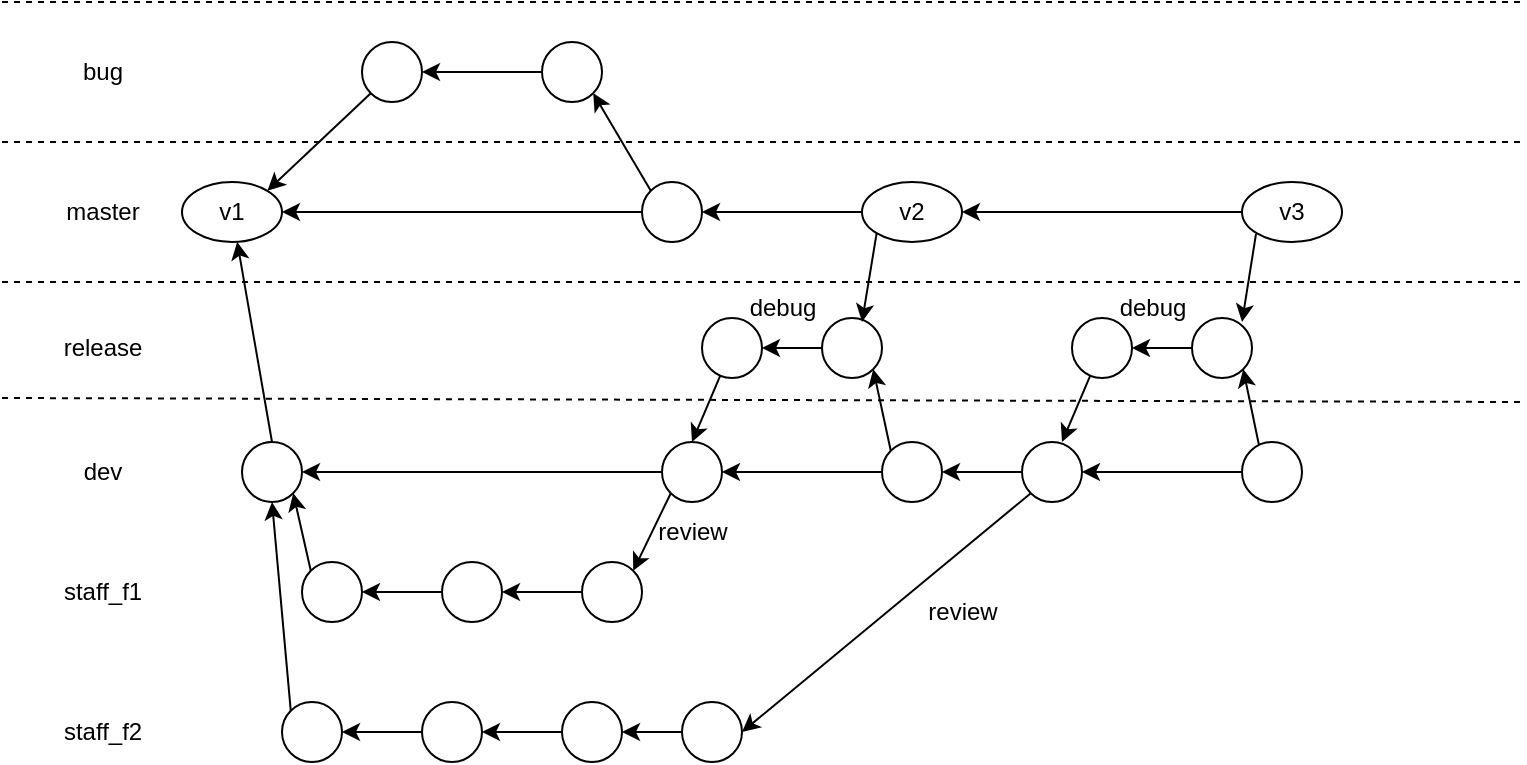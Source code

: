 <mxfile version="24.0.4" type="device">
  <diagram name="第 1 页" id="QB72SZdV8wnKL1cU7O5G">
    <mxGraphModel dx="954" dy="715" grid="1" gridSize="10" guides="1" tooltips="1" connect="1" arrows="1" fold="1" page="1" pageScale="1" pageWidth="827" pageHeight="1169" math="0" shadow="0">
      <root>
        <mxCell id="0" />
        <mxCell id="1" parent="0" />
        <mxCell id="ZNn1JkBEAF4gP1HVH14e-1" value="master" style="text;html=1;align=center;verticalAlign=middle;resizable=0;points=[];autosize=1;strokeColor=none;fillColor=none;" parent="1" vertex="1">
          <mxGeometry x="180" y="350" width="60" height="30" as="geometry" />
        </mxCell>
        <mxCell id="ZNn1JkBEAF4gP1HVH14e-2" value="release" style="text;html=1;align=center;verticalAlign=middle;resizable=0;points=[];autosize=1;strokeColor=none;fillColor=none;" parent="1" vertex="1">
          <mxGeometry x="180" y="418" width="60" height="30" as="geometry" />
        </mxCell>
        <mxCell id="ZNn1JkBEAF4gP1HVH14e-3" value="dev" style="text;html=1;align=center;verticalAlign=middle;resizable=0;points=[];autosize=1;strokeColor=none;fillColor=none;" parent="1" vertex="1">
          <mxGeometry x="190" y="480" width="40" height="30" as="geometry" />
        </mxCell>
        <mxCell id="ZNn1JkBEAF4gP1HVH14e-4" value="staff_f1" style="text;html=1;align=center;verticalAlign=middle;resizable=0;points=[];autosize=1;strokeColor=none;fillColor=none;" parent="1" vertex="1">
          <mxGeometry x="180" y="540" width="60" height="30" as="geometry" />
        </mxCell>
        <mxCell id="ZNn1JkBEAF4gP1HVH14e-5" value="staff_f2" style="text;html=1;align=center;verticalAlign=middle;resizable=0;points=[];autosize=1;strokeColor=none;fillColor=none;" parent="1" vertex="1">
          <mxGeometry x="180" y="610" width="60" height="30" as="geometry" />
        </mxCell>
        <mxCell id="ZNn1JkBEAF4gP1HVH14e-6" value="v1" style="ellipse;whiteSpace=wrap;html=1;" parent="1" vertex="1">
          <mxGeometry x="250" y="350" width="50" height="30" as="geometry" />
        </mxCell>
        <mxCell id="ZNn1JkBEAF4gP1HVH14e-12" style="rounded=0;orthogonalLoop=1;jettySize=auto;html=1;exitX=0.5;exitY=0;exitDx=0;exitDy=0;" parent="1" source="ZNn1JkBEAF4gP1HVH14e-11" target="ZNn1JkBEAF4gP1HVH14e-6" edge="1">
          <mxGeometry relative="1" as="geometry" />
        </mxCell>
        <mxCell id="ZNn1JkBEAF4gP1HVH14e-11" value="" style="ellipse;whiteSpace=wrap;html=1;" parent="1" vertex="1">
          <mxGeometry x="280" y="480" width="30" height="30" as="geometry" />
        </mxCell>
        <mxCell id="ZNn1JkBEAF4gP1HVH14e-13" value="" style="ellipse;whiteSpace=wrap;html=1;" parent="1" vertex="1">
          <mxGeometry x="310" y="540" width="30" height="30" as="geometry" />
        </mxCell>
        <mxCell id="ZNn1JkBEAF4gP1HVH14e-16" style="rounded=0;orthogonalLoop=1;jettySize=auto;html=1;exitX=0;exitY=0;exitDx=0;exitDy=0;entryX=0.5;entryY=1;entryDx=0;entryDy=0;" parent="1" source="ZNn1JkBEAF4gP1HVH14e-14" target="ZNn1JkBEAF4gP1HVH14e-11" edge="1">
          <mxGeometry relative="1" as="geometry" />
        </mxCell>
        <mxCell id="ZNn1JkBEAF4gP1HVH14e-14" value="" style="ellipse;whiteSpace=wrap;html=1;" parent="1" vertex="1">
          <mxGeometry x="300" y="610" width="30" height="30" as="geometry" />
        </mxCell>
        <mxCell id="ZNn1JkBEAF4gP1HVH14e-15" style="rounded=0;orthogonalLoop=1;jettySize=auto;html=1;exitX=0;exitY=0;exitDx=0;exitDy=0;entryX=1;entryY=1;entryDx=0;entryDy=0;" parent="1" source="ZNn1JkBEAF4gP1HVH14e-13" target="ZNn1JkBEAF4gP1HVH14e-11" edge="1">
          <mxGeometry relative="1" as="geometry" />
        </mxCell>
        <mxCell id="ZNn1JkBEAF4gP1HVH14e-27" value="" style="edgeStyle=orthogonalEdgeStyle;rounded=0;orthogonalLoop=1;jettySize=auto;html=1;" parent="1" source="ZNn1JkBEAF4gP1HVH14e-17" target="ZNn1JkBEAF4gP1HVH14e-13" edge="1">
          <mxGeometry relative="1" as="geometry" />
        </mxCell>
        <mxCell id="ZNn1JkBEAF4gP1HVH14e-17" value="" style="ellipse;whiteSpace=wrap;html=1;" parent="1" vertex="1">
          <mxGeometry x="380" y="540" width="30" height="30" as="geometry" />
        </mxCell>
        <mxCell id="ZNn1JkBEAF4gP1HVH14e-28" value="" style="edgeStyle=orthogonalEdgeStyle;rounded=0;orthogonalLoop=1;jettySize=auto;html=1;" parent="1" source="ZNn1JkBEAF4gP1HVH14e-18" target="ZNn1JkBEAF4gP1HVH14e-17" edge="1">
          <mxGeometry relative="1" as="geometry" />
        </mxCell>
        <mxCell id="ZNn1JkBEAF4gP1HVH14e-18" value="" style="ellipse;whiteSpace=wrap;html=1;" parent="1" vertex="1">
          <mxGeometry x="450" y="540" width="30" height="30" as="geometry" />
        </mxCell>
        <mxCell id="ZNn1JkBEAF4gP1HVH14e-24" value="" style="edgeStyle=orthogonalEdgeStyle;rounded=0;orthogonalLoop=1;jettySize=auto;html=1;" parent="1" source="ZNn1JkBEAF4gP1HVH14e-19" target="ZNn1JkBEAF4gP1HVH14e-14" edge="1">
          <mxGeometry relative="1" as="geometry" />
        </mxCell>
        <mxCell id="ZNn1JkBEAF4gP1HVH14e-19" value="" style="ellipse;whiteSpace=wrap;html=1;" parent="1" vertex="1">
          <mxGeometry x="370" y="610" width="30" height="30" as="geometry" />
        </mxCell>
        <mxCell id="ZNn1JkBEAF4gP1HVH14e-25" value="" style="edgeStyle=orthogonalEdgeStyle;rounded=0;orthogonalLoop=1;jettySize=auto;html=1;" parent="1" source="ZNn1JkBEAF4gP1HVH14e-20" target="ZNn1JkBEAF4gP1HVH14e-19" edge="1">
          <mxGeometry relative="1" as="geometry" />
        </mxCell>
        <mxCell id="ZNn1JkBEAF4gP1HVH14e-20" value="" style="ellipse;whiteSpace=wrap;html=1;" parent="1" vertex="1">
          <mxGeometry x="440" y="610" width="30" height="30" as="geometry" />
        </mxCell>
        <mxCell id="ZNn1JkBEAF4gP1HVH14e-26" value="" style="edgeStyle=orthogonalEdgeStyle;rounded=0;orthogonalLoop=1;jettySize=auto;html=1;" parent="1" source="ZNn1JkBEAF4gP1HVH14e-21" target="ZNn1JkBEAF4gP1HVH14e-20" edge="1">
          <mxGeometry relative="1" as="geometry" />
        </mxCell>
        <mxCell id="ZNn1JkBEAF4gP1HVH14e-21" value="" style="ellipse;whiteSpace=wrap;html=1;" parent="1" vertex="1">
          <mxGeometry x="500" y="610" width="30" height="30" as="geometry" />
        </mxCell>
        <mxCell id="ZNn1JkBEAF4gP1HVH14e-30" style="rounded=0;orthogonalLoop=1;jettySize=auto;html=1;exitX=0;exitY=1;exitDx=0;exitDy=0;entryX=1;entryY=0;entryDx=0;entryDy=0;" parent="1" source="ZNn1JkBEAF4gP1HVH14e-29" target="ZNn1JkBEAF4gP1HVH14e-18" edge="1">
          <mxGeometry relative="1" as="geometry" />
        </mxCell>
        <mxCell id="lT3R3b1YYJkWuDHnjJL1-2" style="edgeStyle=orthogonalEdgeStyle;rounded=0;orthogonalLoop=1;jettySize=auto;html=1;exitX=0;exitY=0.5;exitDx=0;exitDy=0;entryX=1;entryY=0.5;entryDx=0;entryDy=0;" parent="1" source="ZNn1JkBEAF4gP1HVH14e-29" target="ZNn1JkBEAF4gP1HVH14e-11" edge="1">
          <mxGeometry relative="1" as="geometry" />
        </mxCell>
        <mxCell id="ZNn1JkBEAF4gP1HVH14e-29" value="" style="ellipse;whiteSpace=wrap;html=1;" parent="1" vertex="1">
          <mxGeometry x="490" y="480" width="30" height="30" as="geometry" />
        </mxCell>
        <mxCell id="ZNn1JkBEAF4gP1HVH14e-31" value="review" style="text;html=1;align=center;verticalAlign=middle;resizable=0;points=[];autosize=1;strokeColor=none;fillColor=none;" parent="1" vertex="1">
          <mxGeometry x="475" y="510" width="60" height="30" as="geometry" />
        </mxCell>
        <mxCell id="ZNn1JkBEAF4gP1HVH14e-32" value="" style="endArrow=none;dashed=1;html=1;rounded=0;" parent="1" edge="1">
          <mxGeometry width="50" height="50" relative="1" as="geometry">
            <mxPoint x="160" y="458" as="sourcePoint" />
            <mxPoint x="920" y="460" as="targetPoint" />
          </mxGeometry>
        </mxCell>
        <mxCell id="ZNn1JkBEAF4gP1HVH14e-36" value="" style="rounded=0;orthogonalLoop=1;jettySize=auto;html=1;entryX=0.5;entryY=0;entryDx=0;entryDy=0;" parent="1" source="ZNn1JkBEAF4gP1HVH14e-34" target="ZNn1JkBEAF4gP1HVH14e-29" edge="1">
          <mxGeometry relative="1" as="geometry">
            <mxPoint x="505" y="490" as="targetPoint" />
          </mxGeometry>
        </mxCell>
        <mxCell id="ZNn1JkBEAF4gP1HVH14e-34" value="" style="ellipse;whiteSpace=wrap;html=1;" parent="1" vertex="1">
          <mxGeometry x="510" y="418" width="30" height="30" as="geometry" />
        </mxCell>
        <mxCell id="ZNn1JkBEAF4gP1HVH14e-38" value="" style="edgeStyle=orthogonalEdgeStyle;rounded=0;orthogonalLoop=1;jettySize=auto;html=1;" parent="1" source="ZNn1JkBEAF4gP1HVH14e-37" target="ZNn1JkBEAF4gP1HVH14e-34" edge="1">
          <mxGeometry relative="1" as="geometry" />
        </mxCell>
        <mxCell id="ZNn1JkBEAF4gP1HVH14e-37" value="" style="ellipse;whiteSpace=wrap;html=1;" parent="1" vertex="1">
          <mxGeometry x="570" y="418" width="30" height="30" as="geometry" />
        </mxCell>
        <mxCell id="ZNn1JkBEAF4gP1HVH14e-39" value="debug" style="text;html=1;align=center;verticalAlign=middle;resizable=0;points=[];autosize=1;strokeColor=none;fillColor=none;" parent="1" vertex="1">
          <mxGeometry x="520" y="398" width="60" height="30" as="geometry" />
        </mxCell>
        <mxCell id="ZNn1JkBEAF4gP1HVH14e-41" style="rounded=0;orthogonalLoop=1;jettySize=auto;html=1;exitX=0;exitY=0;exitDx=0;exitDy=0;entryX=1;entryY=1;entryDx=0;entryDy=0;" parent="1" source="ZNn1JkBEAF4gP1HVH14e-40" target="ZNn1JkBEAF4gP1HVH14e-37" edge="1">
          <mxGeometry relative="1" as="geometry">
            <mxPoint x="604.143" y="470" as="targetPoint" />
          </mxGeometry>
        </mxCell>
        <mxCell id="lT3R3b1YYJkWuDHnjJL1-3" style="edgeStyle=orthogonalEdgeStyle;rounded=0;orthogonalLoop=1;jettySize=auto;html=1;exitX=0;exitY=0.5;exitDx=0;exitDy=0;entryX=1;entryY=0.5;entryDx=0;entryDy=0;" parent="1" source="ZNn1JkBEAF4gP1HVH14e-40" target="ZNn1JkBEAF4gP1HVH14e-29" edge="1">
          <mxGeometry relative="1" as="geometry" />
        </mxCell>
        <mxCell id="ZNn1JkBEAF4gP1HVH14e-40" value="" style="ellipse;whiteSpace=wrap;html=1;" parent="1" vertex="1">
          <mxGeometry x="600" y="480" width="30" height="30" as="geometry" />
        </mxCell>
        <mxCell id="lT3R3b1YYJkWuDHnjJL1-1" value="" style="edgeStyle=orthogonalEdgeStyle;rounded=0;orthogonalLoop=1;jettySize=auto;html=1;" parent="1" source="ZNn1JkBEAF4gP1HVH14e-43" edge="1">
          <mxGeometry relative="1" as="geometry">
            <mxPoint x="510" y="365" as="targetPoint" />
          </mxGeometry>
        </mxCell>
        <mxCell id="ZNn1JkBEAF4gP1HVH14e-43" value="v2" style="ellipse;whiteSpace=wrap;html=1;" parent="1" vertex="1">
          <mxGeometry x="590" y="350" width="50" height="30" as="geometry" />
        </mxCell>
        <mxCell id="ZNn1JkBEAF4gP1HVH14e-44" style="rounded=0;orthogonalLoop=1;jettySize=auto;html=1;exitX=0;exitY=1;exitDx=0;exitDy=0;" parent="1" source="ZNn1JkBEAF4gP1HVH14e-43" edge="1">
          <mxGeometry relative="1" as="geometry">
            <mxPoint x="590" y="420" as="targetPoint" />
          </mxGeometry>
        </mxCell>
        <mxCell id="ZNn1JkBEAF4gP1HVH14e-45" value="" style="endArrow=none;dashed=1;html=1;rounded=0;" parent="1" edge="1">
          <mxGeometry width="50" height="50" relative="1" as="geometry">
            <mxPoint x="160" y="400" as="sourcePoint" />
            <mxPoint x="920" y="400" as="targetPoint" />
          </mxGeometry>
        </mxCell>
        <mxCell id="lT3R3b1YYJkWuDHnjJL1-6" value="" style="edgeStyle=orthogonalEdgeStyle;rounded=0;orthogonalLoop=1;jettySize=auto;html=1;" parent="1" source="lT3R3b1YYJkWuDHnjJL1-5" target="ZNn1JkBEAF4gP1HVH14e-40" edge="1">
          <mxGeometry relative="1" as="geometry" />
        </mxCell>
        <mxCell id="lT3R3b1YYJkWuDHnjJL1-7" style="rounded=0;orthogonalLoop=1;jettySize=auto;html=1;exitX=0;exitY=1;exitDx=0;exitDy=0;entryX=1;entryY=0.5;entryDx=0;entryDy=0;" parent="1" source="lT3R3b1YYJkWuDHnjJL1-5" target="ZNn1JkBEAF4gP1HVH14e-21" edge="1">
          <mxGeometry relative="1" as="geometry" />
        </mxCell>
        <mxCell id="lT3R3b1YYJkWuDHnjJL1-5" value="" style="ellipse;whiteSpace=wrap;html=1;" parent="1" vertex="1">
          <mxGeometry x="670" y="480" width="30" height="30" as="geometry" />
        </mxCell>
        <mxCell id="lT3R3b1YYJkWuDHnjJL1-8" value="" style="rounded=0;orthogonalLoop=1;jettySize=auto;html=1;entryX=0.5;entryY=0;entryDx=0;entryDy=0;" parent="1" source="lT3R3b1YYJkWuDHnjJL1-9" edge="1">
          <mxGeometry relative="1" as="geometry">
            <mxPoint x="690" y="480" as="targetPoint" />
          </mxGeometry>
        </mxCell>
        <mxCell id="lT3R3b1YYJkWuDHnjJL1-9" value="" style="ellipse;whiteSpace=wrap;html=1;" parent="1" vertex="1">
          <mxGeometry x="695" y="418" width="30" height="30" as="geometry" />
        </mxCell>
        <mxCell id="lT3R3b1YYJkWuDHnjJL1-10" value="" style="edgeStyle=orthogonalEdgeStyle;rounded=0;orthogonalLoop=1;jettySize=auto;html=1;" parent="1" source="lT3R3b1YYJkWuDHnjJL1-11" target="lT3R3b1YYJkWuDHnjJL1-9" edge="1">
          <mxGeometry relative="1" as="geometry" />
        </mxCell>
        <mxCell id="lT3R3b1YYJkWuDHnjJL1-11" value="" style="ellipse;whiteSpace=wrap;html=1;" parent="1" vertex="1">
          <mxGeometry x="755" y="418" width="30" height="30" as="geometry" />
        </mxCell>
        <mxCell id="lT3R3b1YYJkWuDHnjJL1-12" style="rounded=0;orthogonalLoop=1;jettySize=auto;html=1;exitX=0;exitY=0;exitDx=0;exitDy=0;entryX=1;entryY=1;entryDx=0;entryDy=0;" parent="1" target="lT3R3b1YYJkWuDHnjJL1-11" edge="1">
          <mxGeometry relative="1" as="geometry">
            <mxPoint x="789.143" y="470" as="targetPoint" />
            <mxPoint x="789" y="484" as="sourcePoint" />
          </mxGeometry>
        </mxCell>
        <mxCell id="lT3R3b1YYJkWuDHnjJL1-13" value="debug" style="text;html=1;align=center;verticalAlign=middle;resizable=0;points=[];autosize=1;strokeColor=none;fillColor=none;" parent="1" vertex="1">
          <mxGeometry x="705" y="398" width="60" height="30" as="geometry" />
        </mxCell>
        <mxCell id="lT3R3b1YYJkWuDHnjJL1-17" value="" style="edgeStyle=orthogonalEdgeStyle;rounded=0;orthogonalLoop=1;jettySize=auto;html=1;" parent="1" source="lT3R3b1YYJkWuDHnjJL1-16" target="lT3R3b1YYJkWuDHnjJL1-5" edge="1">
          <mxGeometry relative="1" as="geometry" />
        </mxCell>
        <mxCell id="lT3R3b1YYJkWuDHnjJL1-16" value="" style="ellipse;whiteSpace=wrap;html=1;" parent="1" vertex="1">
          <mxGeometry x="780" y="480" width="30" height="30" as="geometry" />
        </mxCell>
        <mxCell id="lT3R3b1YYJkWuDHnjJL1-21" style="edgeStyle=orthogonalEdgeStyle;rounded=0;orthogonalLoop=1;jettySize=auto;html=1;exitX=0;exitY=0.5;exitDx=0;exitDy=0;entryX=1;entryY=0.5;entryDx=0;entryDy=0;" parent="1" source="lT3R3b1YYJkWuDHnjJL1-18" target="ZNn1JkBEAF4gP1HVH14e-43" edge="1">
          <mxGeometry relative="1" as="geometry" />
        </mxCell>
        <mxCell id="lT3R3b1YYJkWuDHnjJL1-18" value="v3" style="ellipse;whiteSpace=wrap;html=1;" parent="1" vertex="1">
          <mxGeometry x="780" y="350" width="50" height="30" as="geometry" />
        </mxCell>
        <mxCell id="lT3R3b1YYJkWuDHnjJL1-19" style="rounded=0;orthogonalLoop=1;jettySize=auto;html=1;exitX=0;exitY=1;exitDx=0;exitDy=0;" parent="1" edge="1">
          <mxGeometry relative="1" as="geometry">
            <mxPoint x="780" y="420" as="targetPoint" />
            <mxPoint x="787" y="376" as="sourcePoint" />
          </mxGeometry>
        </mxCell>
        <mxCell id="lT3R3b1YYJkWuDHnjJL1-22" value="review" style="text;html=1;align=center;verticalAlign=middle;resizable=0;points=[];autosize=1;strokeColor=none;fillColor=none;" parent="1" vertex="1">
          <mxGeometry x="610" y="550" width="60" height="30" as="geometry" />
        </mxCell>
        <mxCell id="pz-6JpRiSX42dGMk0lbQ-1" value="" style="endArrow=none;dashed=1;html=1;rounded=0;" edge="1" parent="1">
          <mxGeometry width="50" height="50" relative="1" as="geometry">
            <mxPoint x="160" y="330" as="sourcePoint" />
            <mxPoint x="920" y="330" as="targetPoint" />
          </mxGeometry>
        </mxCell>
        <mxCell id="pz-6JpRiSX42dGMk0lbQ-2" value="" style="endArrow=none;dashed=1;html=1;rounded=0;" edge="1" parent="1">
          <mxGeometry width="50" height="50" relative="1" as="geometry">
            <mxPoint x="160" y="260" as="sourcePoint" />
            <mxPoint x="920" y="260" as="targetPoint" />
          </mxGeometry>
        </mxCell>
        <mxCell id="pz-6JpRiSX42dGMk0lbQ-7" style="rounded=0;orthogonalLoop=1;jettySize=auto;html=1;exitX=0;exitY=1;exitDx=0;exitDy=0;entryX=1;entryY=0;entryDx=0;entryDy=0;" edge="1" parent="1" source="pz-6JpRiSX42dGMk0lbQ-5" target="ZNn1JkBEAF4gP1HVH14e-6">
          <mxGeometry relative="1" as="geometry" />
        </mxCell>
        <mxCell id="pz-6JpRiSX42dGMk0lbQ-5" value="" style="ellipse;whiteSpace=wrap;html=1;" vertex="1" parent="1">
          <mxGeometry x="340" y="280" width="30" height="30" as="geometry" />
        </mxCell>
        <mxCell id="pz-6JpRiSX42dGMk0lbQ-6" value="bug" style="text;html=1;align=center;verticalAlign=middle;resizable=0;points=[];autosize=1;strokeColor=none;fillColor=none;" vertex="1" parent="1">
          <mxGeometry x="190" y="280" width="40" height="30" as="geometry" />
        </mxCell>
        <mxCell id="pz-6JpRiSX42dGMk0lbQ-11" style="edgeStyle=orthogonalEdgeStyle;rounded=0;orthogonalLoop=1;jettySize=auto;html=1;exitX=0;exitY=0.5;exitDx=0;exitDy=0;entryX=1;entryY=0.5;entryDx=0;entryDy=0;" edge="1" parent="1" source="pz-6JpRiSX42dGMk0lbQ-8" target="ZNn1JkBEAF4gP1HVH14e-6">
          <mxGeometry relative="1" as="geometry" />
        </mxCell>
        <mxCell id="pz-6JpRiSX42dGMk0lbQ-12" style="rounded=0;orthogonalLoop=1;jettySize=auto;html=1;exitX=0;exitY=0;exitDx=0;exitDy=0;entryX=1;entryY=1;entryDx=0;entryDy=0;" edge="1" parent="1" source="pz-6JpRiSX42dGMk0lbQ-8" target="pz-6JpRiSX42dGMk0lbQ-10">
          <mxGeometry relative="1" as="geometry" />
        </mxCell>
        <mxCell id="pz-6JpRiSX42dGMk0lbQ-8" value="" style="ellipse;whiteSpace=wrap;html=1;" vertex="1" parent="1">
          <mxGeometry x="480" y="350" width="30" height="30" as="geometry" />
        </mxCell>
        <mxCell id="pz-6JpRiSX42dGMk0lbQ-13" style="edgeStyle=orthogonalEdgeStyle;rounded=0;orthogonalLoop=1;jettySize=auto;html=1;exitX=0;exitY=0.5;exitDx=0;exitDy=0;entryX=1;entryY=0.5;entryDx=0;entryDy=0;" edge="1" parent="1" source="pz-6JpRiSX42dGMk0lbQ-10" target="pz-6JpRiSX42dGMk0lbQ-5">
          <mxGeometry relative="1" as="geometry" />
        </mxCell>
        <mxCell id="pz-6JpRiSX42dGMk0lbQ-10" value="" style="ellipse;whiteSpace=wrap;html=1;" vertex="1" parent="1">
          <mxGeometry x="430" y="280" width="30" height="30" as="geometry" />
        </mxCell>
      </root>
    </mxGraphModel>
  </diagram>
</mxfile>
